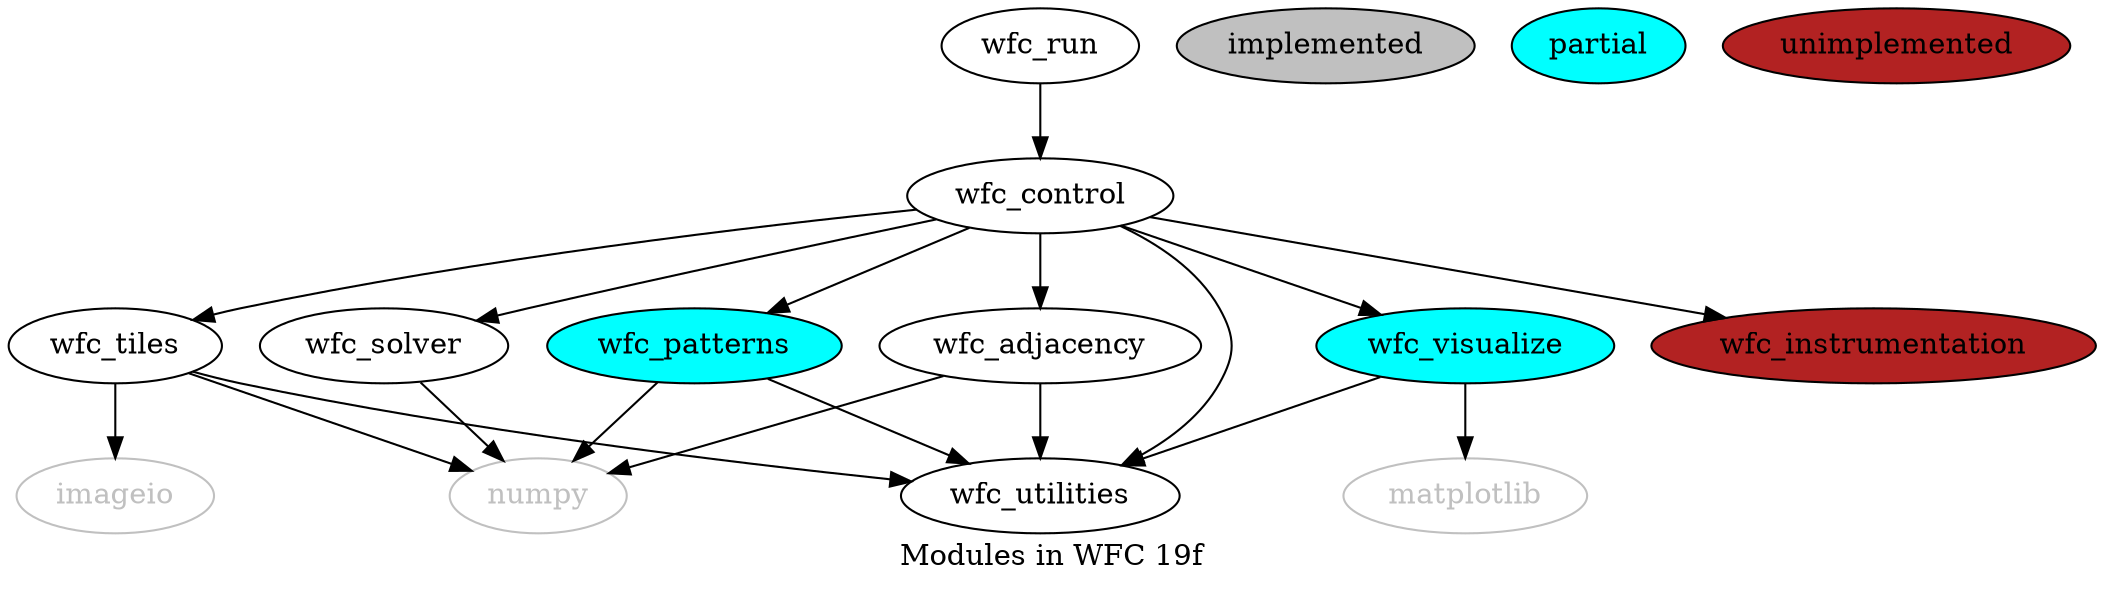 digraph {
        wfc_run -> wfc_control
        wfc_control -> wfc_utilities
        wfc_control -> wfc_solver
        wfc_solver -> numpy
        wfc_tiles -> numpy
        wfc_patterns -> numpy
        wfc_tiles -> wfc_utilities
        wfc_control -> wfc_tiles
        wfc_control -> wfc_patterns
        wfc_patterns -> wfc_utilities
        wfc_tiles -> imageio
        wfc_control -> wfc_adjacency
        wfc_control -> wfc_visualize
        wfc_visualize -> matplotlib
        wfc_visualize -> wfc_utilities
        wfc_adjacency -> wfc_utilities
        wfc_adjacency -> numpy
        wfc_control -> wfc_instrumentation

        implemented [style=filled, fillcolor=gray]
        partial [style=filled, fillcolor=cyan]
        unimplemented [style=filled, fillcolor=firebrick]
        wfc_run
        wfc_control []
        wfc_solver
        numpy [color=gray, fontcolor=gray]
        wfc_tiles
        wfc_patterns [style=filled, fillcolor=cyan]
        wfc_utilities
        imageio [color=gray, fontcolor=gray]
        wfc_adjacency 
        wfc_visualize [style=filled, fillcolor=cyan]
        matplotlib [color=gray, fontcolor=gray]
        wfc_instrumentation [style=filled, fillcolor=firebrick]
        label="Modules in WFC 19f"
}
